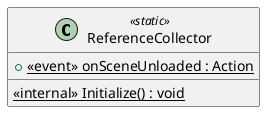 @startuml
class ReferenceCollector <<static>> {
    + {static}  <<event>> onSceneUnloaded : Action 
    <<internal>> {static} Initialize() : void
}
@enduml
